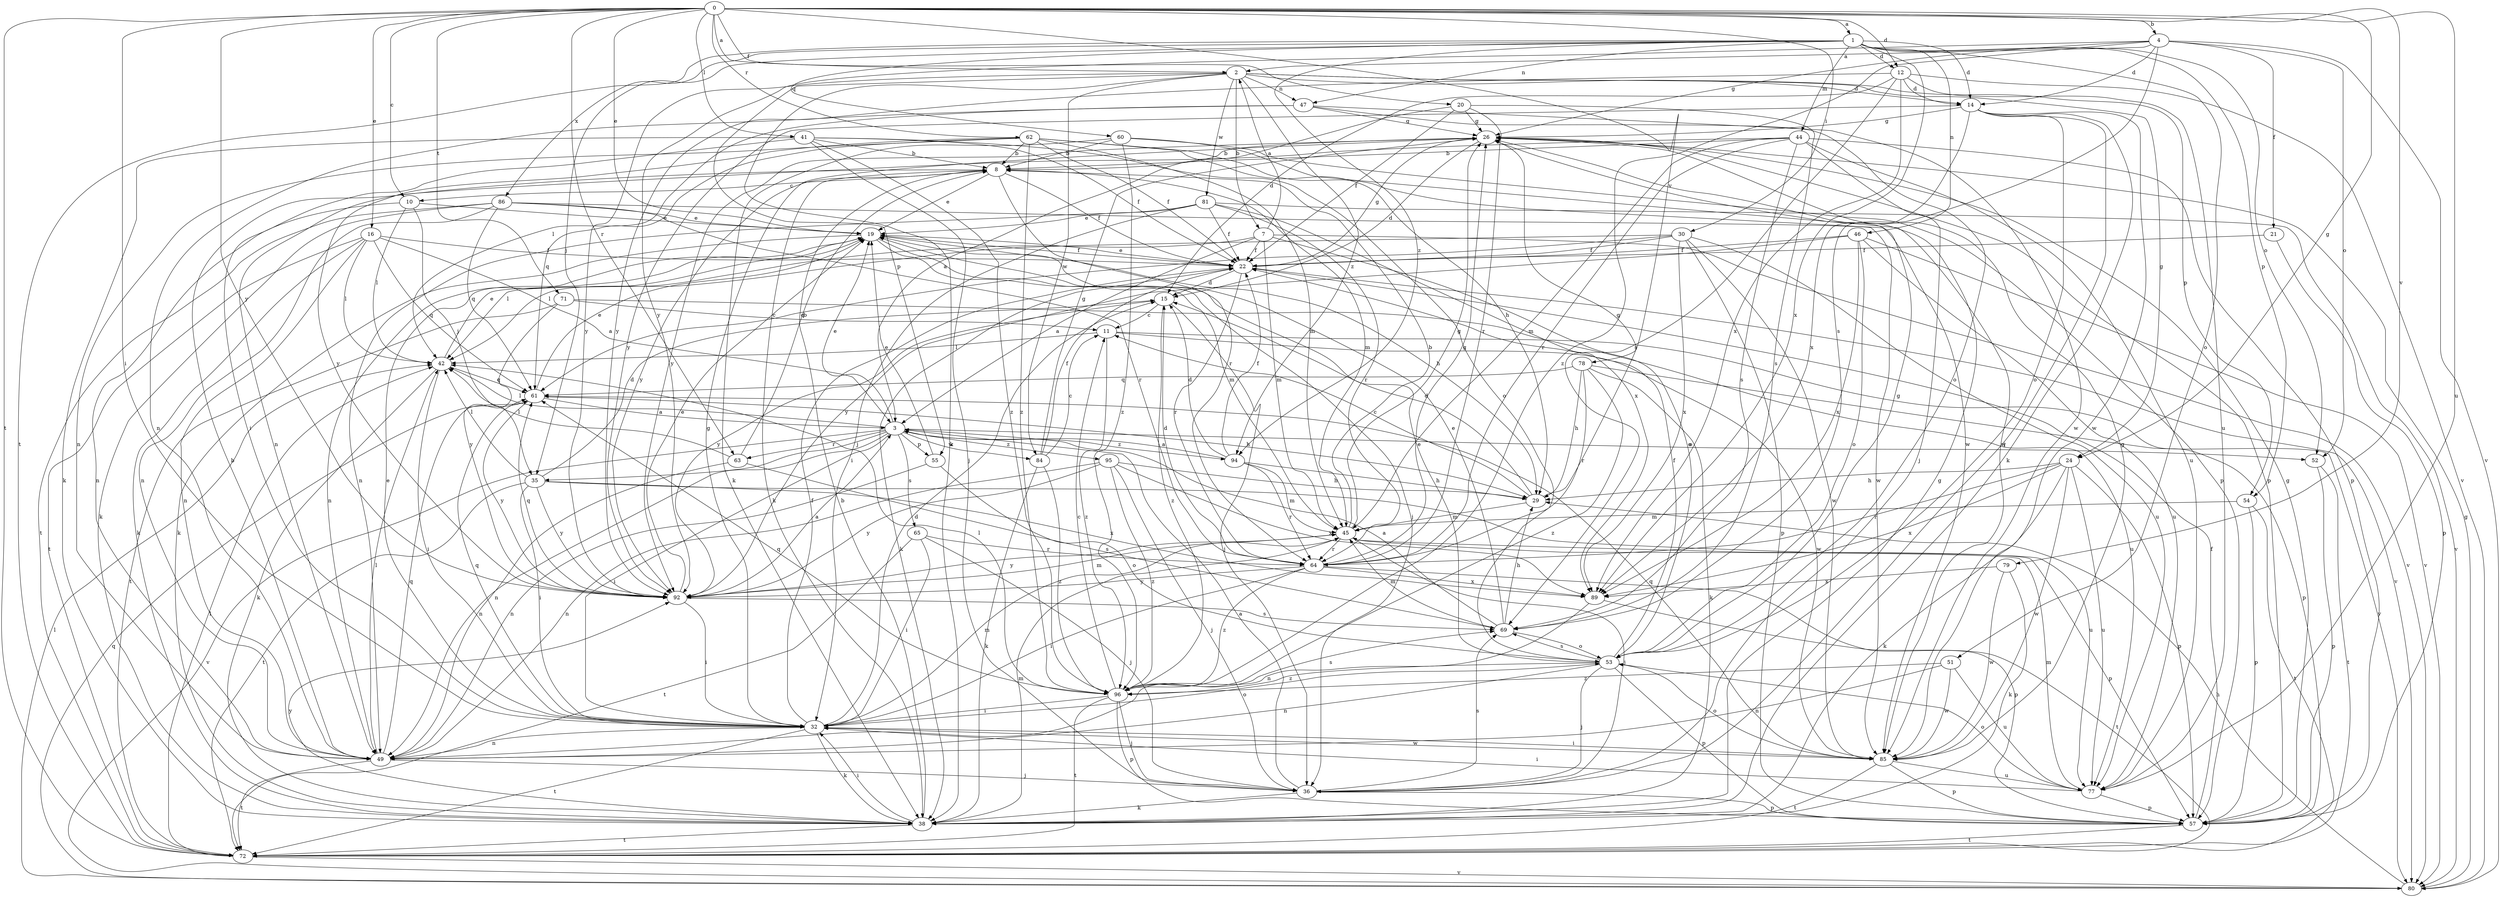 strict digraph  {
0;
1;
2;
3;
4;
7;
8;
10;
11;
12;
14;
15;
16;
19;
20;
21;
22;
24;
26;
29;
30;
32;
35;
36;
38;
41;
42;
44;
45;
46;
47;
49;
51;
52;
53;
54;
55;
57;
60;
61;
62;
63;
64;
65;
69;
71;
72;
77;
78;
79;
80;
81;
84;
85;
86;
89;
92;
94;
95;
96;
0 -> 1  [label=a];
0 -> 2  [label=a];
0 -> 4  [label=b];
0 -> 10  [label=c];
0 -> 12  [label=d];
0 -> 16  [label=e];
0 -> 19  [label=e];
0 -> 20  [label=f];
0 -> 24  [label=g];
0 -> 30  [label=i];
0 -> 32  [label=i];
0 -> 41  [label=l];
0 -> 62  [label=r];
0 -> 63  [label=r];
0 -> 71  [label=t];
0 -> 72  [label=t];
0 -> 77  [label=u];
0 -> 78  [label=v];
0 -> 79  [label=v];
0 -> 92  [label=y];
1 -> 12  [label=d];
1 -> 14  [label=d];
1 -> 35  [label=j];
1 -> 44  [label=m];
1 -> 46  [label=n];
1 -> 47  [label=n];
1 -> 51  [label=o];
1 -> 52  [label=o];
1 -> 54  [label=p];
1 -> 60  [label=q];
1 -> 72  [label=t];
1 -> 86  [label=x];
1 -> 89  [label=x];
1 -> 94  [label=z];
2 -> 7  [label=b];
2 -> 14  [label=d];
2 -> 24  [label=g];
2 -> 38  [label=k];
2 -> 47  [label=n];
2 -> 54  [label=p];
2 -> 55  [label=p];
2 -> 81  [label=w];
2 -> 84  [label=w];
2 -> 92  [label=y];
2 -> 94  [label=z];
3 -> 19  [label=e];
3 -> 32  [label=i];
3 -> 35  [label=j];
3 -> 42  [label=l];
3 -> 49  [label=n];
3 -> 52  [label=o];
3 -> 55  [label=p];
3 -> 63  [label=r];
3 -> 65  [label=s];
3 -> 80  [label=v];
3 -> 84  [label=w];
3 -> 94  [label=z];
3 -> 95  [label=z];
4 -> 2  [label=a];
4 -> 14  [label=d];
4 -> 21  [label=f];
4 -> 26  [label=g];
4 -> 52  [label=o];
4 -> 69  [label=s];
4 -> 80  [label=v];
4 -> 92  [label=y];
4 -> 96  [label=z];
7 -> 2  [label=a];
7 -> 3  [label=a];
7 -> 22  [label=f];
7 -> 42  [label=l];
7 -> 45  [label=m];
7 -> 53  [label=o];
7 -> 80  [label=v];
8 -> 10  [label=c];
8 -> 19  [label=e];
8 -> 22  [label=f];
8 -> 38  [label=k];
8 -> 45  [label=m];
8 -> 64  [label=r];
8 -> 92  [label=y];
10 -> 19  [label=e];
10 -> 35  [label=j];
10 -> 42  [label=l];
10 -> 49  [label=n];
11 -> 42  [label=l];
11 -> 80  [label=v];
11 -> 85  [label=w];
11 -> 96  [label=z];
12 -> 14  [label=d];
12 -> 15  [label=d];
12 -> 69  [label=s];
12 -> 77  [label=u];
12 -> 80  [label=v];
12 -> 89  [label=x];
12 -> 92  [label=y];
14 -> 26  [label=g];
14 -> 36  [label=j];
14 -> 38  [label=k];
14 -> 53  [label=o];
14 -> 85  [label=w];
14 -> 89  [label=x];
14 -> 92  [label=y];
15 -> 11  [label=c];
15 -> 36  [label=j];
15 -> 92  [label=y];
15 -> 96  [label=z];
16 -> 3  [label=a];
16 -> 22  [label=f];
16 -> 38  [label=k];
16 -> 42  [label=l];
16 -> 49  [label=n];
16 -> 61  [label=q];
16 -> 72  [label=t];
19 -> 22  [label=f];
19 -> 29  [label=h];
19 -> 36  [label=j];
19 -> 38  [label=k];
19 -> 45  [label=m];
19 -> 49  [label=n];
20 -> 3  [label=a];
20 -> 22  [label=f];
20 -> 26  [label=g];
20 -> 64  [label=r];
20 -> 69  [label=s];
21 -> 22  [label=f];
21 -> 57  [label=p];
22 -> 15  [label=d];
22 -> 19  [label=e];
22 -> 26  [label=g];
22 -> 38  [label=k];
22 -> 64  [label=r];
22 -> 80  [label=v];
24 -> 29  [label=h];
24 -> 38  [label=k];
24 -> 57  [label=p];
24 -> 64  [label=r];
24 -> 77  [label=u];
24 -> 85  [label=w];
24 -> 89  [label=x];
26 -> 8  [label=b];
26 -> 15  [label=d];
26 -> 57  [label=p];
26 -> 92  [label=y];
29 -> 11  [label=c];
29 -> 15  [label=d];
29 -> 26  [label=g];
29 -> 45  [label=m];
30 -> 22  [label=f];
30 -> 42  [label=l];
30 -> 57  [label=p];
30 -> 61  [label=q];
30 -> 77  [label=u];
30 -> 85  [label=w];
30 -> 89  [label=x];
32 -> 15  [label=d];
32 -> 19  [label=e];
32 -> 22  [label=f];
32 -> 26  [label=g];
32 -> 38  [label=k];
32 -> 45  [label=m];
32 -> 49  [label=n];
32 -> 53  [label=o];
32 -> 61  [label=q];
32 -> 72  [label=t];
32 -> 85  [label=w];
35 -> 15  [label=d];
35 -> 32  [label=i];
35 -> 42  [label=l];
35 -> 72  [label=t];
35 -> 77  [label=u];
35 -> 89  [label=x];
35 -> 92  [label=y];
36 -> 3  [label=a];
36 -> 38  [label=k];
36 -> 57  [label=p];
36 -> 69  [label=s];
38 -> 8  [label=b];
38 -> 26  [label=g];
38 -> 32  [label=i];
38 -> 45  [label=m];
38 -> 72  [label=t];
38 -> 92  [label=y];
41 -> 8  [label=b];
41 -> 22  [label=f];
41 -> 32  [label=i];
41 -> 36  [label=j];
41 -> 38  [label=k];
41 -> 53  [label=o];
41 -> 96  [label=z];
42 -> 19  [label=e];
42 -> 32  [label=i];
42 -> 38  [label=k];
42 -> 61  [label=q];
44 -> 8  [label=b];
44 -> 36  [label=j];
44 -> 45  [label=m];
44 -> 49  [label=n];
44 -> 57  [label=p];
44 -> 64  [label=r];
44 -> 69  [label=s];
44 -> 77  [label=u];
45 -> 8  [label=b];
45 -> 26  [label=g];
45 -> 36  [label=j];
45 -> 57  [label=p];
45 -> 64  [label=r];
45 -> 92  [label=y];
46 -> 22  [label=f];
46 -> 53  [label=o];
46 -> 77  [label=u];
46 -> 80  [label=v];
46 -> 89  [label=x];
46 -> 92  [label=y];
47 -> 26  [label=g];
47 -> 42  [label=l];
47 -> 49  [label=n];
47 -> 53  [label=o];
47 -> 85  [label=w];
49 -> 8  [label=b];
49 -> 36  [label=j];
49 -> 42  [label=l];
49 -> 61  [label=q];
49 -> 72  [label=t];
51 -> 49  [label=n];
51 -> 77  [label=u];
51 -> 85  [label=w];
51 -> 96  [label=z];
52 -> 57  [label=p];
52 -> 72  [label=t];
53 -> 19  [label=e];
53 -> 22  [label=f];
53 -> 26  [label=g];
53 -> 36  [label=j];
53 -> 49  [label=n];
53 -> 57  [label=p];
53 -> 69  [label=s];
53 -> 96  [label=z];
54 -> 45  [label=m];
54 -> 57  [label=p];
54 -> 72  [label=t];
55 -> 19  [label=e];
55 -> 49  [label=n];
55 -> 53  [label=o];
57 -> 22  [label=f];
57 -> 26  [label=g];
57 -> 72  [label=t];
60 -> 8  [label=b];
60 -> 38  [label=k];
60 -> 57  [label=p];
60 -> 85  [label=w];
60 -> 96  [label=z];
61 -> 3  [label=a];
61 -> 19  [label=e];
61 -> 29  [label=h];
61 -> 92  [label=y];
62 -> 8  [label=b];
62 -> 22  [label=f];
62 -> 29  [label=h];
62 -> 45  [label=m];
62 -> 49  [label=n];
62 -> 61  [label=q];
62 -> 85  [label=w];
62 -> 92  [label=y];
62 -> 96  [label=z];
63 -> 8  [label=b];
63 -> 42  [label=l];
63 -> 49  [label=n];
63 -> 69  [label=s];
64 -> 15  [label=d];
64 -> 26  [label=g];
64 -> 32  [label=i];
64 -> 57  [label=p];
64 -> 89  [label=x];
64 -> 92  [label=y];
64 -> 96  [label=z];
65 -> 32  [label=i];
65 -> 36  [label=j];
65 -> 64  [label=r];
65 -> 72  [label=t];
69 -> 3  [label=a];
69 -> 19  [label=e];
69 -> 29  [label=h];
69 -> 45  [label=m];
69 -> 53  [label=o];
71 -> 11  [label=c];
71 -> 72  [label=t];
71 -> 77  [label=u];
71 -> 92  [label=y];
72 -> 42  [label=l];
72 -> 80  [label=v];
77 -> 32  [label=i];
77 -> 45  [label=m];
77 -> 53  [label=o];
77 -> 57  [label=p];
78 -> 29  [label=h];
78 -> 38  [label=k];
78 -> 57  [label=p];
78 -> 61  [label=q];
78 -> 64  [label=r];
78 -> 96  [label=z];
79 -> 38  [label=k];
79 -> 85  [label=w];
79 -> 89  [label=x];
80 -> 26  [label=g];
80 -> 29  [label=h];
80 -> 42  [label=l];
80 -> 61  [label=q];
81 -> 19  [label=e];
81 -> 22  [label=f];
81 -> 32  [label=i];
81 -> 49  [label=n];
81 -> 64  [label=r];
81 -> 80  [label=v];
81 -> 89  [label=x];
84 -> 11  [label=c];
84 -> 22  [label=f];
84 -> 26  [label=g];
84 -> 38  [label=k];
84 -> 96  [label=z];
85 -> 26  [label=g];
85 -> 32  [label=i];
85 -> 53  [label=o];
85 -> 57  [label=p];
85 -> 61  [label=q];
85 -> 72  [label=t];
85 -> 77  [label=u];
86 -> 19  [label=e];
86 -> 38  [label=k];
86 -> 49  [label=n];
86 -> 61  [label=q];
86 -> 64  [label=r];
86 -> 72  [label=t];
86 -> 85  [label=w];
89 -> 49  [label=n];
89 -> 72  [label=t];
92 -> 3  [label=a];
92 -> 19  [label=e];
92 -> 32  [label=i];
92 -> 45  [label=m];
92 -> 61  [label=q];
92 -> 69  [label=s];
94 -> 3  [label=a];
94 -> 15  [label=d];
94 -> 22  [label=f];
94 -> 29  [label=h];
94 -> 45  [label=m];
94 -> 64  [label=r];
95 -> 29  [label=h];
95 -> 36  [label=j];
95 -> 49  [label=n];
95 -> 89  [label=x];
95 -> 92  [label=y];
95 -> 96  [label=z];
96 -> 11  [label=c];
96 -> 32  [label=i];
96 -> 36  [label=j];
96 -> 42  [label=l];
96 -> 57  [label=p];
96 -> 61  [label=q];
96 -> 69  [label=s];
96 -> 72  [label=t];
}
